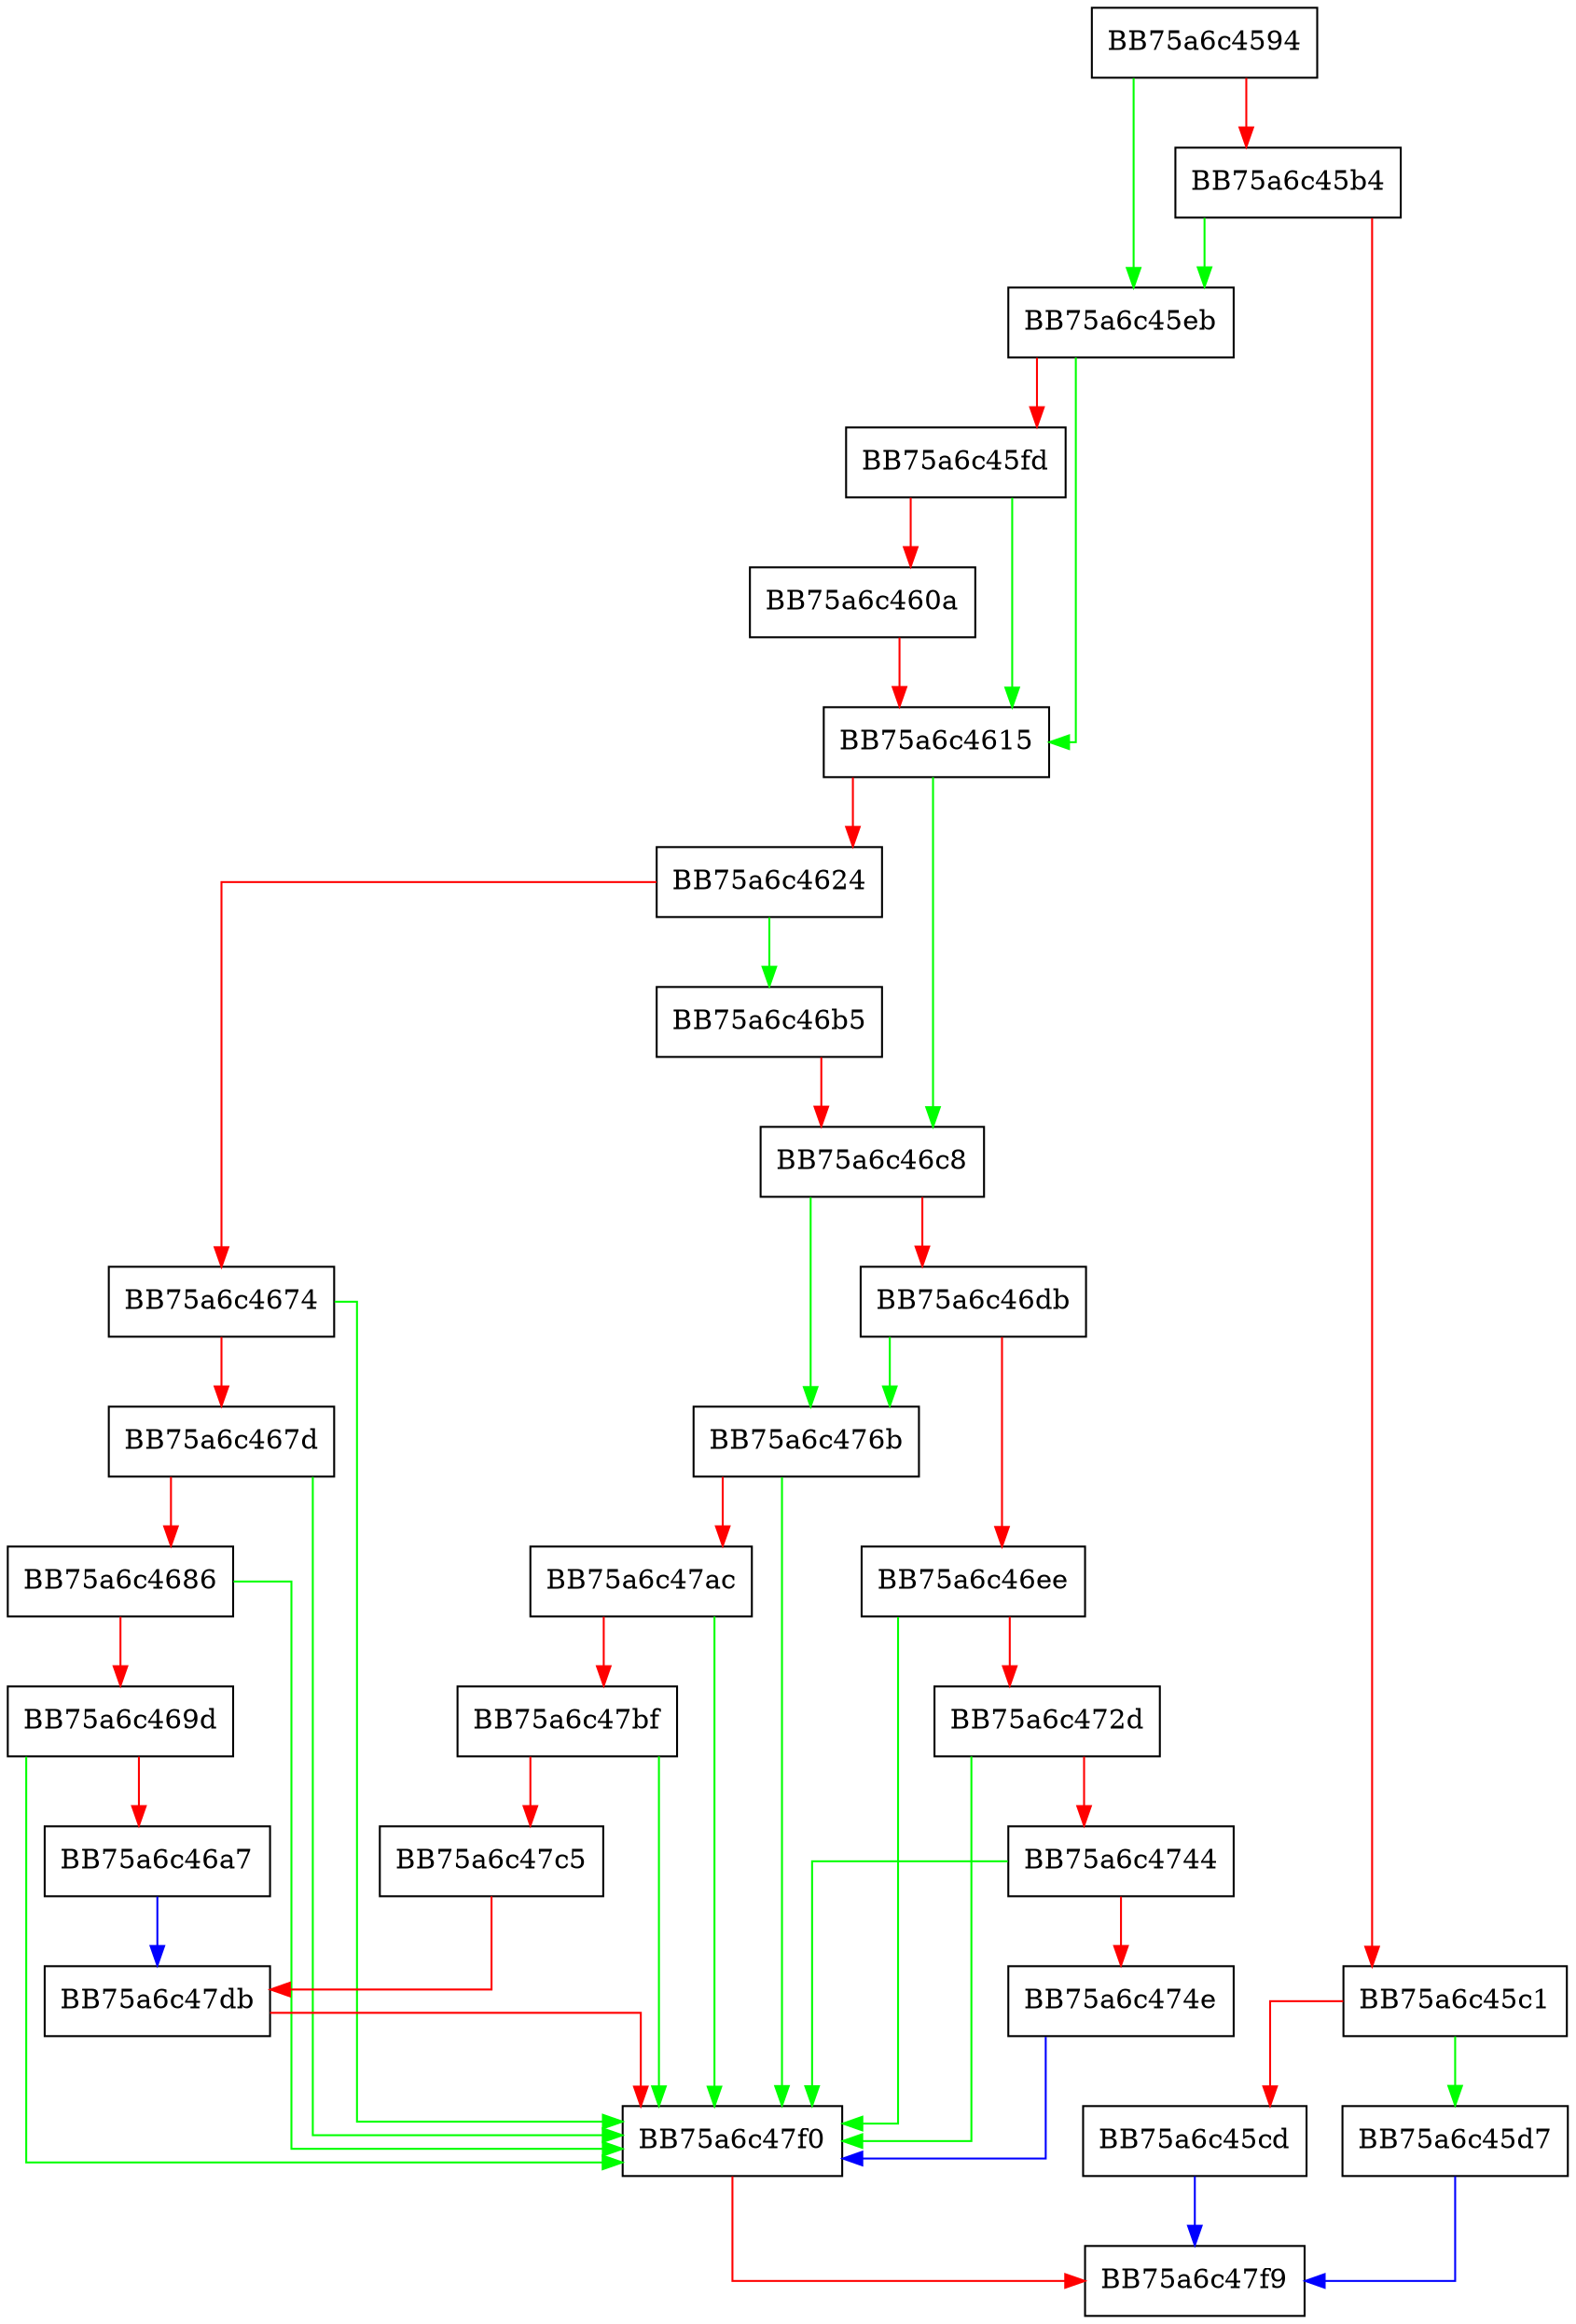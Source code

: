 digraph RemoveFileFromWDFilterCache {
  node [shape="box"];
  graph [splines=ortho];
  BB75a6c4594 -> BB75a6c45eb [color="green"];
  BB75a6c4594 -> BB75a6c45b4 [color="red"];
  BB75a6c45b4 -> BB75a6c45eb [color="green"];
  BB75a6c45b4 -> BB75a6c45c1 [color="red"];
  BB75a6c45c1 -> BB75a6c45d7 [color="green"];
  BB75a6c45c1 -> BB75a6c45cd [color="red"];
  BB75a6c45cd -> BB75a6c47f9 [color="blue"];
  BB75a6c45d7 -> BB75a6c47f9 [color="blue"];
  BB75a6c45eb -> BB75a6c4615 [color="green"];
  BB75a6c45eb -> BB75a6c45fd [color="red"];
  BB75a6c45fd -> BB75a6c4615 [color="green"];
  BB75a6c45fd -> BB75a6c460a [color="red"];
  BB75a6c460a -> BB75a6c4615 [color="red"];
  BB75a6c4615 -> BB75a6c46c8 [color="green"];
  BB75a6c4615 -> BB75a6c4624 [color="red"];
  BB75a6c4624 -> BB75a6c46b5 [color="green"];
  BB75a6c4624 -> BB75a6c4674 [color="red"];
  BB75a6c4674 -> BB75a6c47f0 [color="green"];
  BB75a6c4674 -> BB75a6c467d [color="red"];
  BB75a6c467d -> BB75a6c47f0 [color="green"];
  BB75a6c467d -> BB75a6c4686 [color="red"];
  BB75a6c4686 -> BB75a6c47f0 [color="green"];
  BB75a6c4686 -> BB75a6c469d [color="red"];
  BB75a6c469d -> BB75a6c47f0 [color="green"];
  BB75a6c469d -> BB75a6c46a7 [color="red"];
  BB75a6c46a7 -> BB75a6c47db [color="blue"];
  BB75a6c46b5 -> BB75a6c46c8 [color="red"];
  BB75a6c46c8 -> BB75a6c476b [color="green"];
  BB75a6c46c8 -> BB75a6c46db [color="red"];
  BB75a6c46db -> BB75a6c476b [color="green"];
  BB75a6c46db -> BB75a6c46ee [color="red"];
  BB75a6c46ee -> BB75a6c47f0 [color="green"];
  BB75a6c46ee -> BB75a6c472d [color="red"];
  BB75a6c472d -> BB75a6c47f0 [color="green"];
  BB75a6c472d -> BB75a6c4744 [color="red"];
  BB75a6c4744 -> BB75a6c47f0 [color="green"];
  BB75a6c4744 -> BB75a6c474e [color="red"];
  BB75a6c474e -> BB75a6c47f0 [color="blue"];
  BB75a6c476b -> BB75a6c47f0 [color="green"];
  BB75a6c476b -> BB75a6c47ac [color="red"];
  BB75a6c47ac -> BB75a6c47f0 [color="green"];
  BB75a6c47ac -> BB75a6c47bf [color="red"];
  BB75a6c47bf -> BB75a6c47f0 [color="green"];
  BB75a6c47bf -> BB75a6c47c5 [color="red"];
  BB75a6c47c5 -> BB75a6c47db [color="red"];
  BB75a6c47db -> BB75a6c47f0 [color="red"];
  BB75a6c47f0 -> BB75a6c47f9 [color="red"];
}
